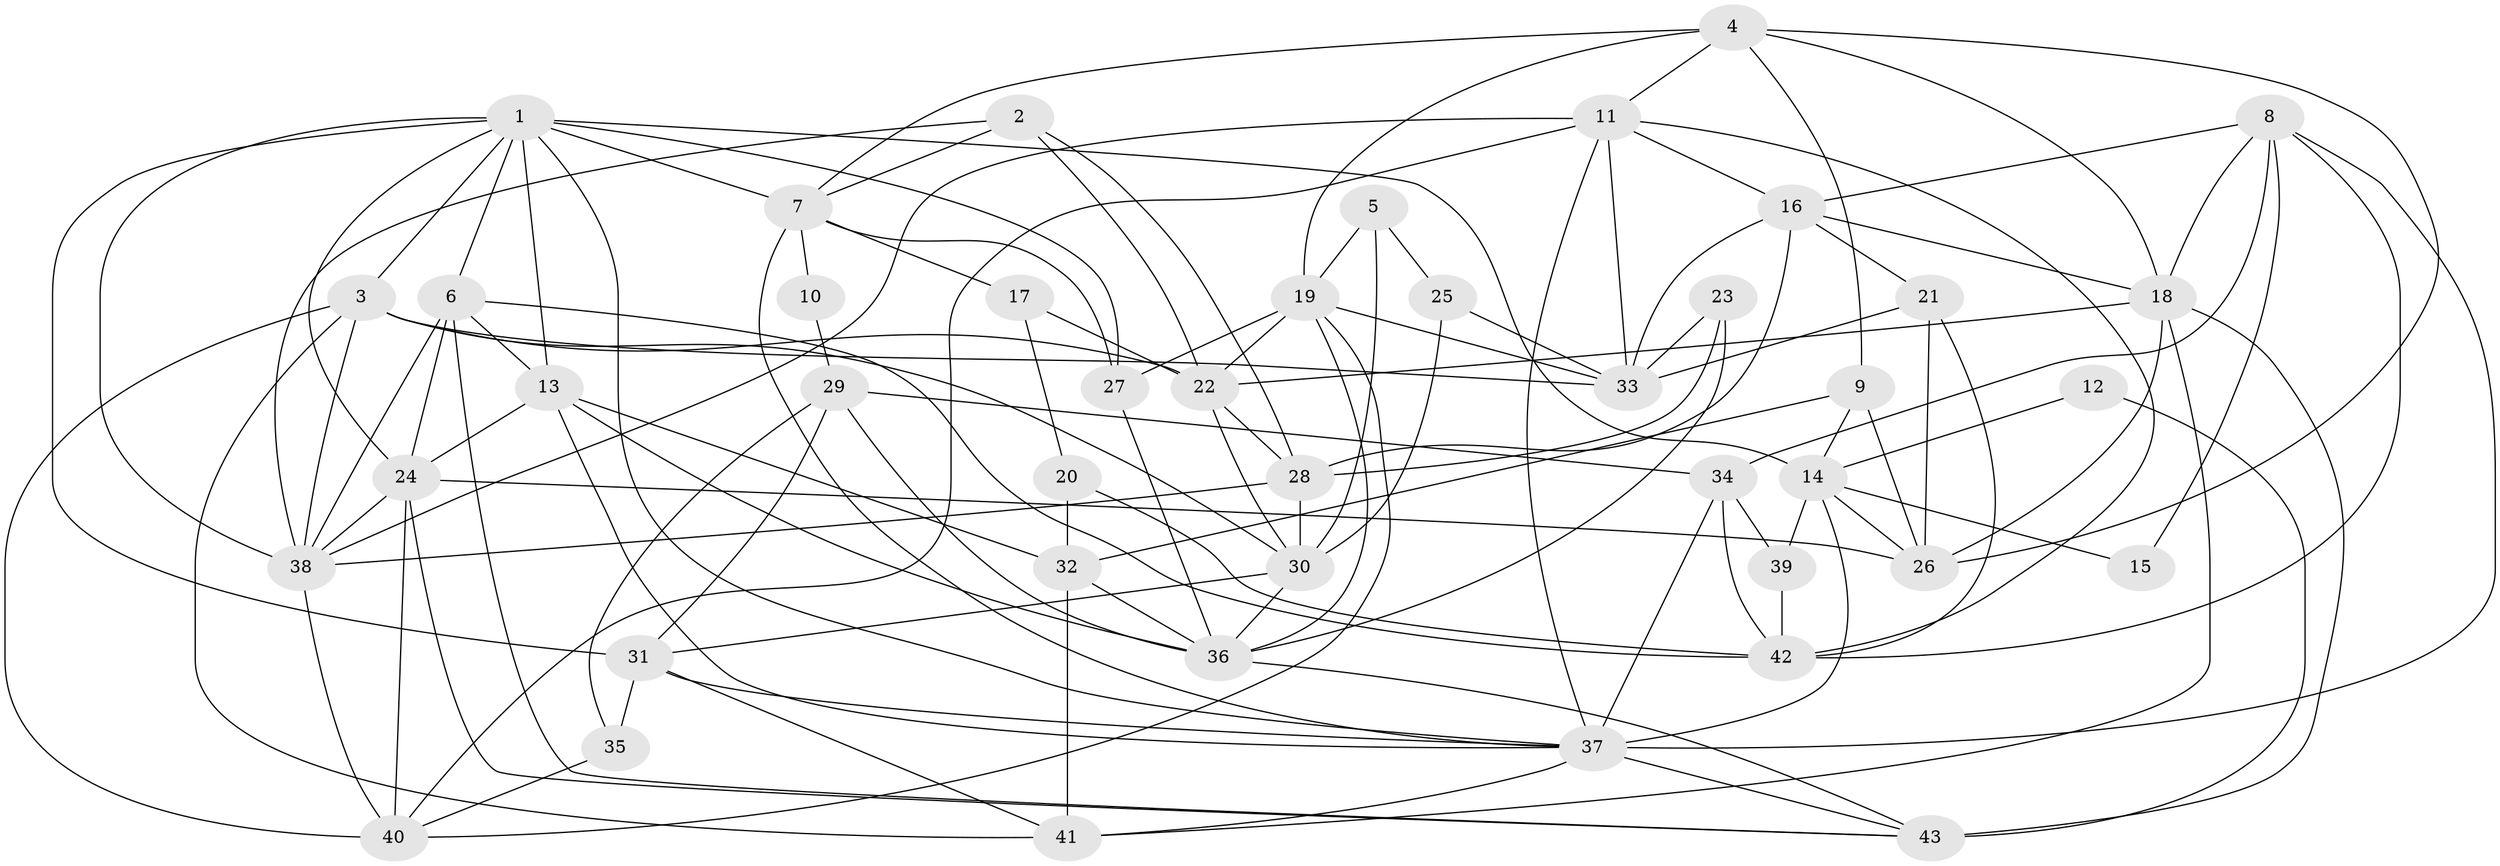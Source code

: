 // original degree distribution, {3: 0.3176470588235294, 5: 0.2235294117647059, 4: 0.2, 6: 0.09411764705882353, 7: 0.047058823529411764, 2: 0.11764705882352941}
// Generated by graph-tools (version 1.1) at 2025/26/03/09/25 03:26:18]
// undirected, 43 vertices, 118 edges
graph export_dot {
graph [start="1"]
  node [color=gray90,style=filled];
  1;
  2;
  3;
  4;
  5;
  6;
  7;
  8;
  9;
  10;
  11;
  12;
  13;
  14;
  15;
  16;
  17;
  18;
  19;
  20;
  21;
  22;
  23;
  24;
  25;
  26;
  27;
  28;
  29;
  30;
  31;
  32;
  33;
  34;
  35;
  36;
  37;
  38;
  39;
  40;
  41;
  42;
  43;
  1 -- 3 [weight=1.0];
  1 -- 6 [weight=1.0];
  1 -- 7 [weight=1.0];
  1 -- 13 [weight=1.0];
  1 -- 14 [weight=1.0];
  1 -- 24 [weight=1.0];
  1 -- 27 [weight=1.0];
  1 -- 31 [weight=1.0];
  1 -- 37 [weight=3.0];
  1 -- 38 [weight=2.0];
  2 -- 7 [weight=1.0];
  2 -- 22 [weight=1.0];
  2 -- 28 [weight=1.0];
  2 -- 38 [weight=1.0];
  3 -- 22 [weight=1.0];
  3 -- 30 [weight=1.0];
  3 -- 33 [weight=1.0];
  3 -- 38 [weight=1.0];
  3 -- 40 [weight=1.0];
  3 -- 41 [weight=1.0];
  4 -- 7 [weight=1.0];
  4 -- 9 [weight=1.0];
  4 -- 11 [weight=1.0];
  4 -- 18 [weight=1.0];
  4 -- 19 [weight=1.0];
  4 -- 26 [weight=1.0];
  5 -- 19 [weight=1.0];
  5 -- 25 [weight=1.0];
  5 -- 30 [weight=1.0];
  6 -- 13 [weight=1.0];
  6 -- 24 [weight=2.0];
  6 -- 38 [weight=1.0];
  6 -- 42 [weight=1.0];
  6 -- 43 [weight=1.0];
  7 -- 10 [weight=1.0];
  7 -- 17 [weight=1.0];
  7 -- 27 [weight=1.0];
  7 -- 37 [weight=1.0];
  8 -- 15 [weight=1.0];
  8 -- 16 [weight=1.0];
  8 -- 18 [weight=1.0];
  8 -- 34 [weight=1.0];
  8 -- 37 [weight=1.0];
  8 -- 42 [weight=1.0];
  9 -- 14 [weight=1.0];
  9 -- 26 [weight=1.0];
  9 -- 32 [weight=1.0];
  10 -- 29 [weight=1.0];
  11 -- 16 [weight=1.0];
  11 -- 33 [weight=1.0];
  11 -- 37 [weight=1.0];
  11 -- 38 [weight=1.0];
  11 -- 40 [weight=1.0];
  11 -- 42 [weight=1.0];
  12 -- 14 [weight=1.0];
  12 -- 43 [weight=1.0];
  13 -- 24 [weight=1.0];
  13 -- 32 [weight=1.0];
  13 -- 36 [weight=1.0];
  13 -- 37 [weight=1.0];
  14 -- 15 [weight=1.0];
  14 -- 26 [weight=1.0];
  14 -- 37 [weight=1.0];
  14 -- 39 [weight=1.0];
  16 -- 18 [weight=1.0];
  16 -- 21 [weight=2.0];
  16 -- 28 [weight=1.0];
  16 -- 33 [weight=1.0];
  17 -- 20 [weight=1.0];
  17 -- 22 [weight=1.0];
  18 -- 22 [weight=1.0];
  18 -- 26 [weight=1.0];
  18 -- 41 [weight=1.0];
  18 -- 43 [weight=1.0];
  19 -- 22 [weight=1.0];
  19 -- 27 [weight=1.0];
  19 -- 33 [weight=1.0];
  19 -- 36 [weight=1.0];
  19 -- 40 [weight=1.0];
  20 -- 32 [weight=1.0];
  20 -- 42 [weight=1.0];
  21 -- 26 [weight=1.0];
  21 -- 33 [weight=1.0];
  21 -- 42 [weight=1.0];
  22 -- 28 [weight=1.0];
  22 -- 30 [weight=1.0];
  23 -- 28 [weight=1.0];
  23 -- 33 [weight=1.0];
  23 -- 36 [weight=1.0];
  24 -- 26 [weight=1.0];
  24 -- 38 [weight=1.0];
  24 -- 40 [weight=1.0];
  24 -- 43 [weight=1.0];
  25 -- 30 [weight=1.0];
  25 -- 33 [weight=1.0];
  27 -- 36 [weight=1.0];
  28 -- 30 [weight=1.0];
  28 -- 38 [weight=1.0];
  29 -- 31 [weight=1.0];
  29 -- 34 [weight=1.0];
  29 -- 35 [weight=1.0];
  29 -- 36 [weight=1.0];
  30 -- 31 [weight=1.0];
  30 -- 36 [weight=1.0];
  31 -- 35 [weight=2.0];
  31 -- 37 [weight=1.0];
  31 -- 41 [weight=1.0];
  32 -- 36 [weight=1.0];
  32 -- 41 [weight=2.0];
  34 -- 37 [weight=2.0];
  34 -- 39 [weight=1.0];
  34 -- 42 [weight=1.0];
  35 -- 40 [weight=1.0];
  36 -- 43 [weight=1.0];
  37 -- 41 [weight=1.0];
  37 -- 43 [weight=1.0];
  38 -- 40 [weight=1.0];
  39 -- 42 [weight=1.0];
}
